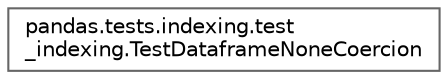 digraph "Graphical Class Hierarchy"
{
 // LATEX_PDF_SIZE
  bgcolor="transparent";
  edge [fontname=Helvetica,fontsize=10,labelfontname=Helvetica,labelfontsize=10];
  node [fontname=Helvetica,fontsize=10,shape=box,height=0.2,width=0.4];
  rankdir="LR";
  Node0 [id="Node000000",label="pandas.tests.indexing.test\l_indexing.TestDataframeNoneCoercion",height=0.2,width=0.4,color="grey40", fillcolor="white", style="filled",URL="$d9/d9e/classpandas_1_1tests_1_1indexing_1_1test__indexing_1_1TestDataframeNoneCoercion.html",tooltip=" "];
}
